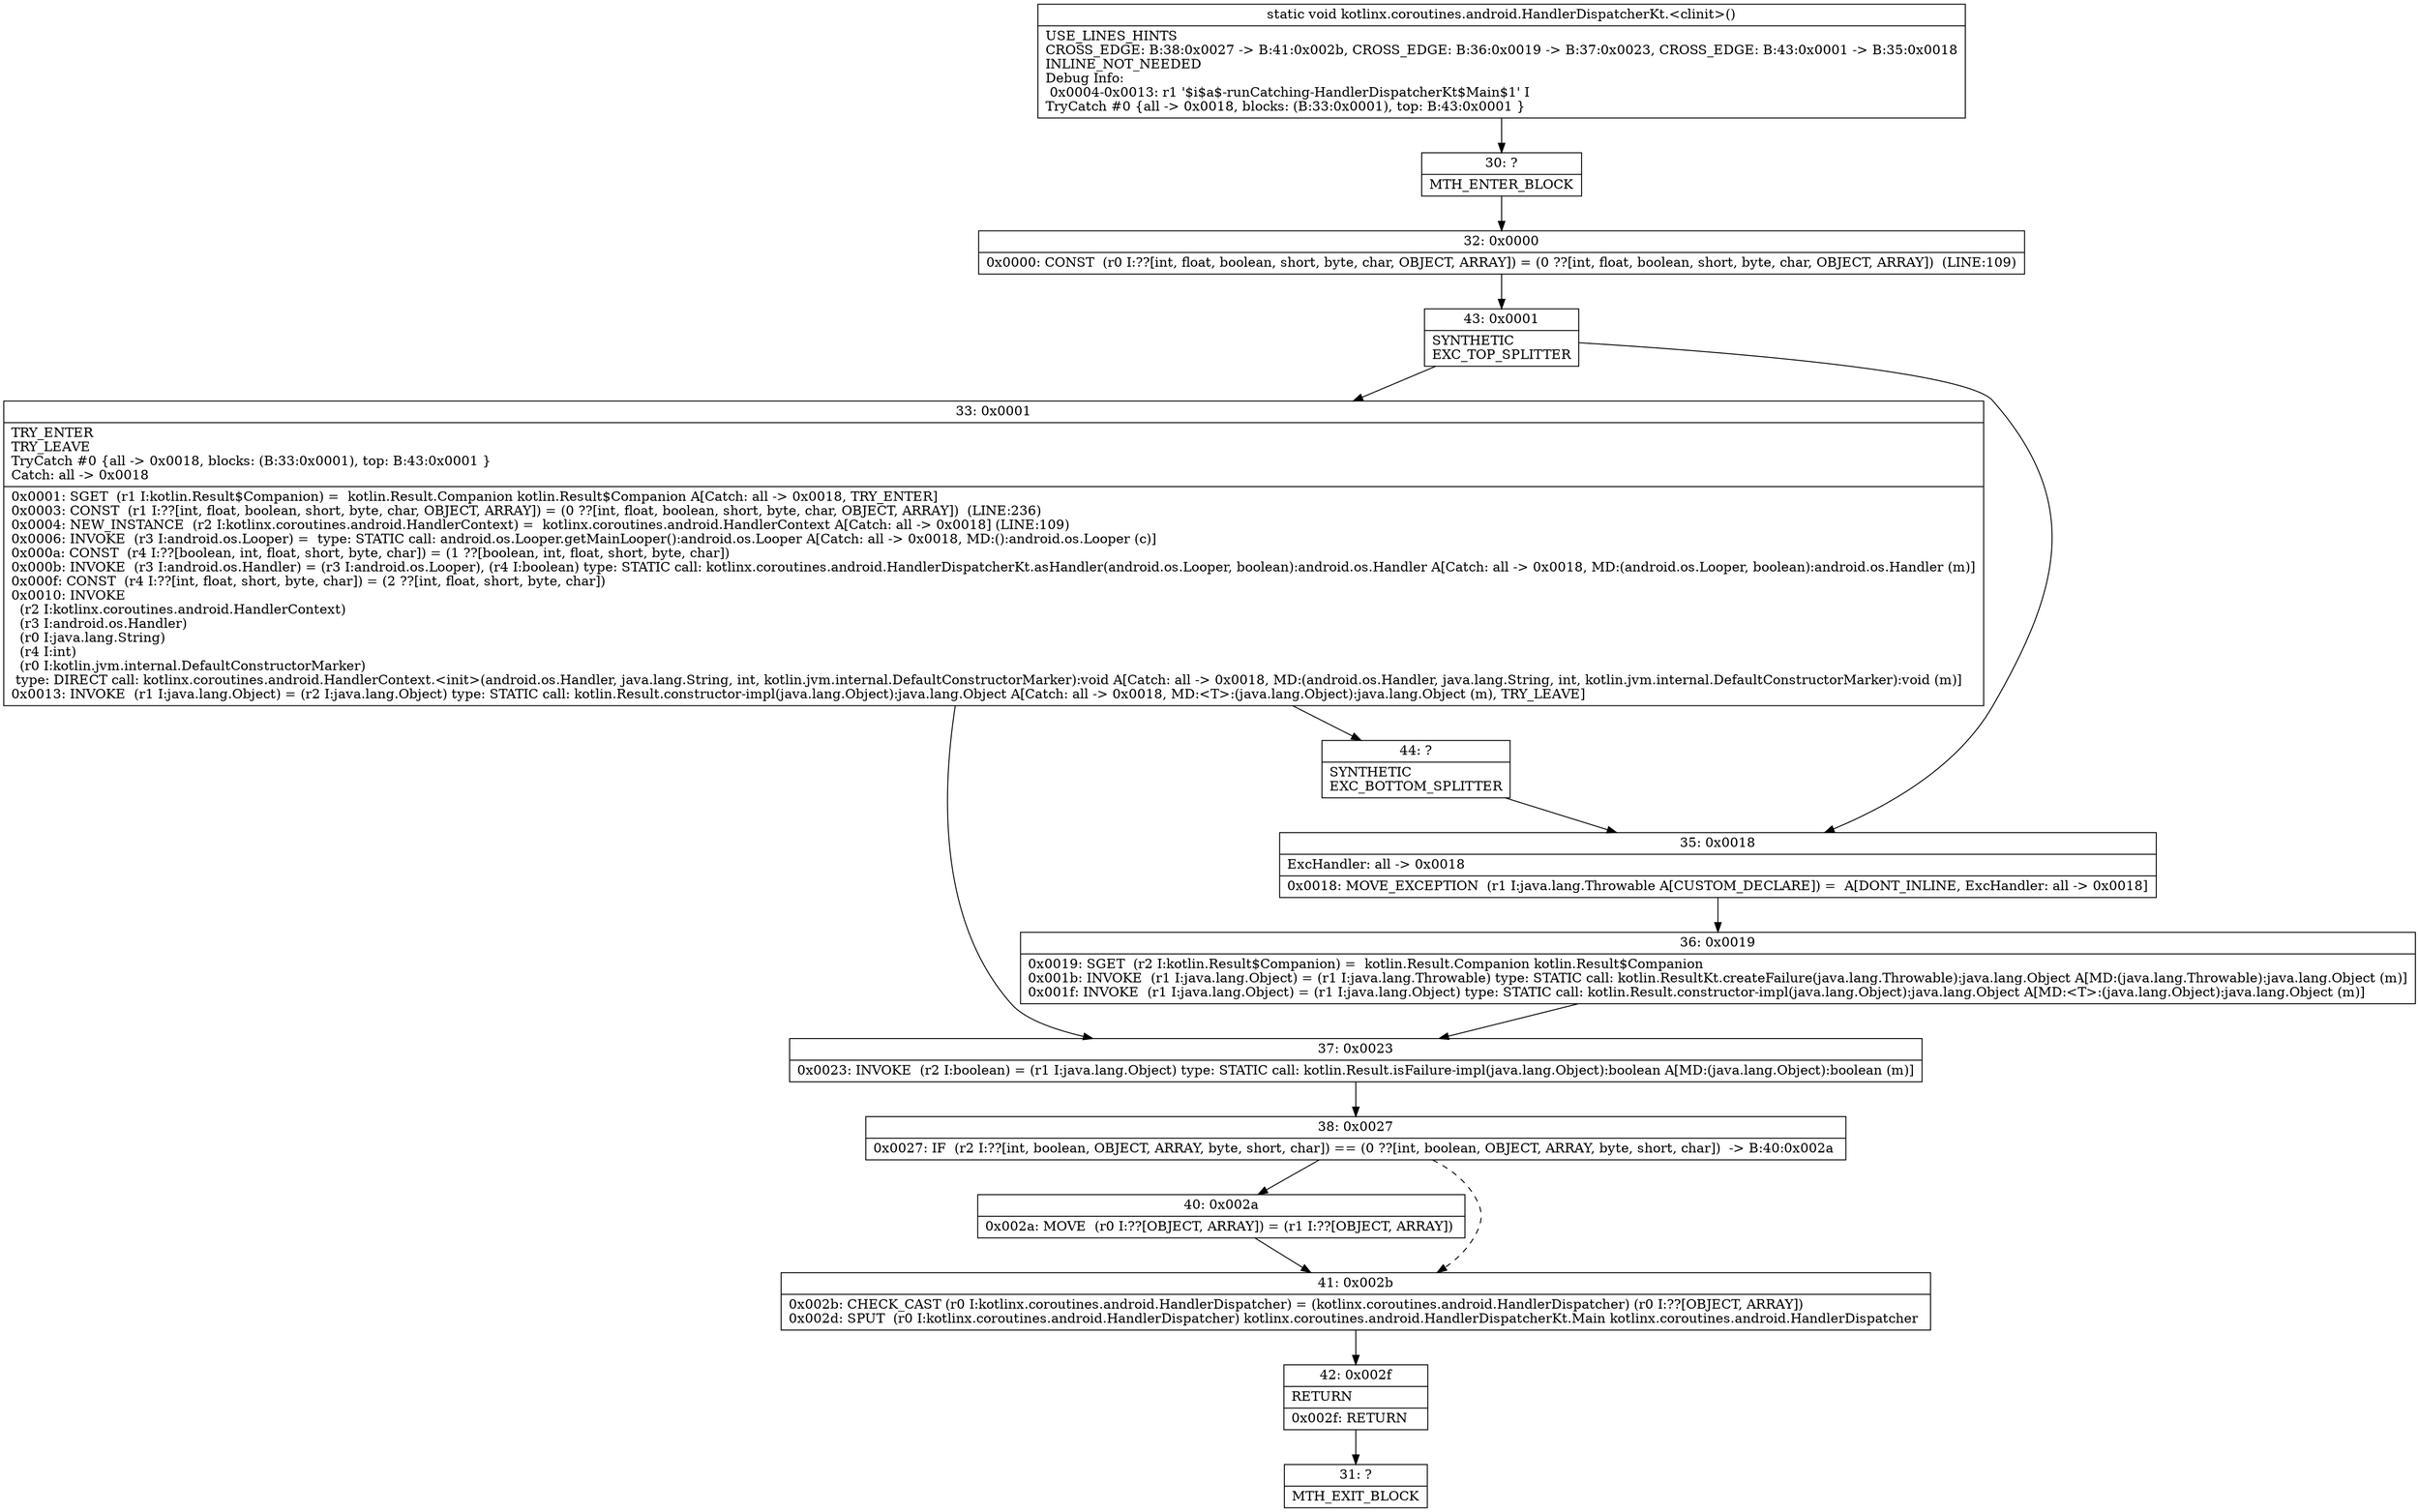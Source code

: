 digraph "CFG forkotlinx.coroutines.android.HandlerDispatcherKt.\<clinit\>()V" {
Node_30 [shape=record,label="{30\:\ ?|MTH_ENTER_BLOCK\l}"];
Node_32 [shape=record,label="{32\:\ 0x0000|0x0000: CONST  (r0 I:??[int, float, boolean, short, byte, char, OBJECT, ARRAY]) = (0 ??[int, float, boolean, short, byte, char, OBJECT, ARRAY])  (LINE:109)\l}"];
Node_43 [shape=record,label="{43\:\ 0x0001|SYNTHETIC\lEXC_TOP_SPLITTER\l}"];
Node_33 [shape=record,label="{33\:\ 0x0001|TRY_ENTER\lTRY_LEAVE\lTryCatch #0 \{all \-\> 0x0018, blocks: (B:33:0x0001), top: B:43:0x0001 \}\lCatch: all \-\> 0x0018\l|0x0001: SGET  (r1 I:kotlin.Result$Companion) =  kotlin.Result.Companion kotlin.Result$Companion A[Catch: all \-\> 0x0018, TRY_ENTER]\l0x0003: CONST  (r1 I:??[int, float, boolean, short, byte, char, OBJECT, ARRAY]) = (0 ??[int, float, boolean, short, byte, char, OBJECT, ARRAY])  (LINE:236)\l0x0004: NEW_INSTANCE  (r2 I:kotlinx.coroutines.android.HandlerContext) =  kotlinx.coroutines.android.HandlerContext A[Catch: all \-\> 0x0018] (LINE:109)\l0x0006: INVOKE  (r3 I:android.os.Looper) =  type: STATIC call: android.os.Looper.getMainLooper():android.os.Looper A[Catch: all \-\> 0x0018, MD:():android.os.Looper (c)]\l0x000a: CONST  (r4 I:??[boolean, int, float, short, byte, char]) = (1 ??[boolean, int, float, short, byte, char]) \l0x000b: INVOKE  (r3 I:android.os.Handler) = (r3 I:android.os.Looper), (r4 I:boolean) type: STATIC call: kotlinx.coroutines.android.HandlerDispatcherKt.asHandler(android.os.Looper, boolean):android.os.Handler A[Catch: all \-\> 0x0018, MD:(android.os.Looper, boolean):android.os.Handler (m)]\l0x000f: CONST  (r4 I:??[int, float, short, byte, char]) = (2 ??[int, float, short, byte, char]) \l0x0010: INVOKE  \l  (r2 I:kotlinx.coroutines.android.HandlerContext)\l  (r3 I:android.os.Handler)\l  (r0 I:java.lang.String)\l  (r4 I:int)\l  (r0 I:kotlin.jvm.internal.DefaultConstructorMarker)\l type: DIRECT call: kotlinx.coroutines.android.HandlerContext.\<init\>(android.os.Handler, java.lang.String, int, kotlin.jvm.internal.DefaultConstructorMarker):void A[Catch: all \-\> 0x0018, MD:(android.os.Handler, java.lang.String, int, kotlin.jvm.internal.DefaultConstructorMarker):void (m)]\l0x0013: INVOKE  (r1 I:java.lang.Object) = (r2 I:java.lang.Object) type: STATIC call: kotlin.Result.constructor\-impl(java.lang.Object):java.lang.Object A[Catch: all \-\> 0x0018, MD:\<T\>:(java.lang.Object):java.lang.Object (m), TRY_LEAVE]\l}"];
Node_37 [shape=record,label="{37\:\ 0x0023|0x0023: INVOKE  (r2 I:boolean) = (r1 I:java.lang.Object) type: STATIC call: kotlin.Result.isFailure\-impl(java.lang.Object):boolean A[MD:(java.lang.Object):boolean (m)]\l}"];
Node_38 [shape=record,label="{38\:\ 0x0027|0x0027: IF  (r2 I:??[int, boolean, OBJECT, ARRAY, byte, short, char]) == (0 ??[int, boolean, OBJECT, ARRAY, byte, short, char])  \-\> B:40:0x002a \l}"];
Node_40 [shape=record,label="{40\:\ 0x002a|0x002a: MOVE  (r0 I:??[OBJECT, ARRAY]) = (r1 I:??[OBJECT, ARRAY]) \l}"];
Node_41 [shape=record,label="{41\:\ 0x002b|0x002b: CHECK_CAST (r0 I:kotlinx.coroutines.android.HandlerDispatcher) = (kotlinx.coroutines.android.HandlerDispatcher) (r0 I:??[OBJECT, ARRAY]) \l0x002d: SPUT  (r0 I:kotlinx.coroutines.android.HandlerDispatcher) kotlinx.coroutines.android.HandlerDispatcherKt.Main kotlinx.coroutines.android.HandlerDispatcher \l}"];
Node_42 [shape=record,label="{42\:\ 0x002f|RETURN\l|0x002f: RETURN   \l}"];
Node_31 [shape=record,label="{31\:\ ?|MTH_EXIT_BLOCK\l}"];
Node_44 [shape=record,label="{44\:\ ?|SYNTHETIC\lEXC_BOTTOM_SPLITTER\l}"];
Node_35 [shape=record,label="{35\:\ 0x0018|ExcHandler: all \-\> 0x0018\l|0x0018: MOVE_EXCEPTION  (r1 I:java.lang.Throwable A[CUSTOM_DECLARE]) =  A[DONT_INLINE, ExcHandler: all \-\> 0x0018]\l}"];
Node_36 [shape=record,label="{36\:\ 0x0019|0x0019: SGET  (r2 I:kotlin.Result$Companion) =  kotlin.Result.Companion kotlin.Result$Companion \l0x001b: INVOKE  (r1 I:java.lang.Object) = (r1 I:java.lang.Throwable) type: STATIC call: kotlin.ResultKt.createFailure(java.lang.Throwable):java.lang.Object A[MD:(java.lang.Throwable):java.lang.Object (m)]\l0x001f: INVOKE  (r1 I:java.lang.Object) = (r1 I:java.lang.Object) type: STATIC call: kotlin.Result.constructor\-impl(java.lang.Object):java.lang.Object A[MD:\<T\>:(java.lang.Object):java.lang.Object (m)]\l}"];
MethodNode[shape=record,label="{static void kotlinx.coroutines.android.HandlerDispatcherKt.\<clinit\>()  | USE_LINES_HINTS\lCROSS_EDGE: B:38:0x0027 \-\> B:41:0x002b, CROSS_EDGE: B:36:0x0019 \-\> B:37:0x0023, CROSS_EDGE: B:43:0x0001 \-\> B:35:0x0018\lINLINE_NOT_NEEDED\lDebug Info:\l  0x0004\-0x0013: r1 '$i$a$\-runCatching\-HandlerDispatcherKt$Main$1' I\lTryCatch #0 \{all \-\> 0x0018, blocks: (B:33:0x0001), top: B:43:0x0001 \}\l}"];
MethodNode -> Node_30;Node_30 -> Node_32;
Node_32 -> Node_43;
Node_43 -> Node_33;
Node_43 -> Node_35;
Node_33 -> Node_37;
Node_33 -> Node_44;
Node_37 -> Node_38;
Node_38 -> Node_40;
Node_38 -> Node_41[style=dashed];
Node_40 -> Node_41;
Node_41 -> Node_42;
Node_42 -> Node_31;
Node_44 -> Node_35;
Node_35 -> Node_36;
Node_36 -> Node_37;
}

